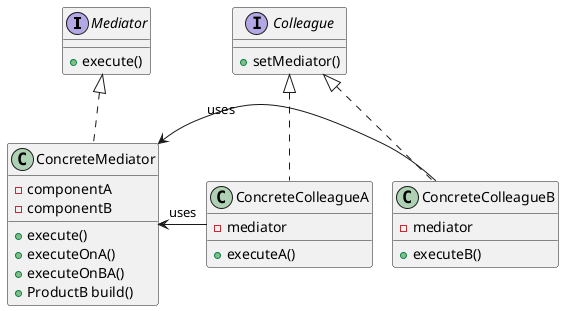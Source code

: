 @startuml
skinparam nodesep 20
skinparam ranksep 50
skinparam class {
  BackgroundColor<<interface>> #ffccff
  BackgroundColor<<abstract>> #ccccff
}

together {
    interface Mediator {
      {method} + execute()
    }
    class ConcreteMediator implements Mediator {
        {field} - componentA
        {field} - componentB
        {method} + execute()
        {method} + executeOnA()
        {method} + executeOnBA()
        {method} +ProductB build()
    }
}

together {
    interface Colleague {
        {method} + setMediator()
    }
    class ConcreteColleagueA implements Colleague {
        {field} - mediator
        {method} + executeA()
    }
    class ConcreteColleagueB implements Colleague {
        {field} - mediator
        {method} + executeB()
    }
}
ConcreteMediator <-r- ConcreteColleagueA : uses
ConcreteMediator <-r- ConcreteColleagueB : uses
Mediator -[hidden]r-> Colleague
@enduml